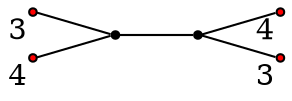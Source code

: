 graph diagram {
node [shape=point,color=black];
rankdir = LR;
subgraph subdiagram {
1 -- 2;
}
{3,4} -- 1;
2 -- {6,5}
3 [fillcolor=red,xlabel=3];
4 [fillcolor=red,xlabel=4];
5 [fillcolor=red,xlabel=3];
6 [fillcolor=red,xlabel=4];
}
